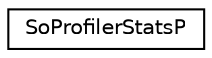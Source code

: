 digraph "Graphical Class Hierarchy"
{
 // LATEX_PDF_SIZE
  edge [fontname="Helvetica",fontsize="10",labelfontname="Helvetica",labelfontsize="10"];
  node [fontname="Helvetica",fontsize="10",shape=record];
  rankdir="LR";
  Node0 [label="SoProfilerStatsP",height=0.2,width=0.4,color="black", fillcolor="white", style="filled",URL="$classSoProfilerStatsP.html",tooltip=" "];
}
